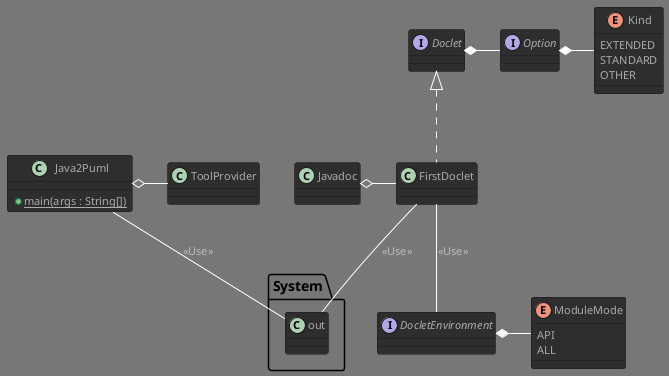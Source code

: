 @startuml
!theme reddress-darkgreen

/' Note :
 - PrintWriter est un equivalent à la classe d'écriture de fichier
 de Csharp
 - Des paramètres du type int... ou String... (avec les "...") servent
 à créer automatiquement un tableau adapté au nombre d'argument de ce type.
 Autrement dit : que l'on passe 1, 5 ou 10000 arguments, un tableau de la
 bonne taille sera passé à la fonction.
 '/


interface Doclet {
}
/' dans l'interface Doclet '/
interface Option {
}
/' dans l'interface Option '/
enum Kind {
    EXTENDED
    STANDARD
    OTHER
}

interface DocletEnvironment {

}
/' dans l'interface DocletEnvironment '/
enum ModuleMode {
    API
    ALL
}


class Java2Puml {
    + {static} main(args : String[])
}
class ToolProvider {
}
class FirstDoclet implements Doclet {
}
class Javadoc {

}
class System.out {}


Java2Puml o- ToolProvider
Javadoc o- FirstDoclet
Java2Puml -- System.out : <<Use>>
FirstDoclet -- System.out : <<Use>>
FirstDoclet -- DocletEnvironment : <<Use>>
Doclet *- Option
Option *- Kind
DocletEnvironment *- ModuleMode

@enduml